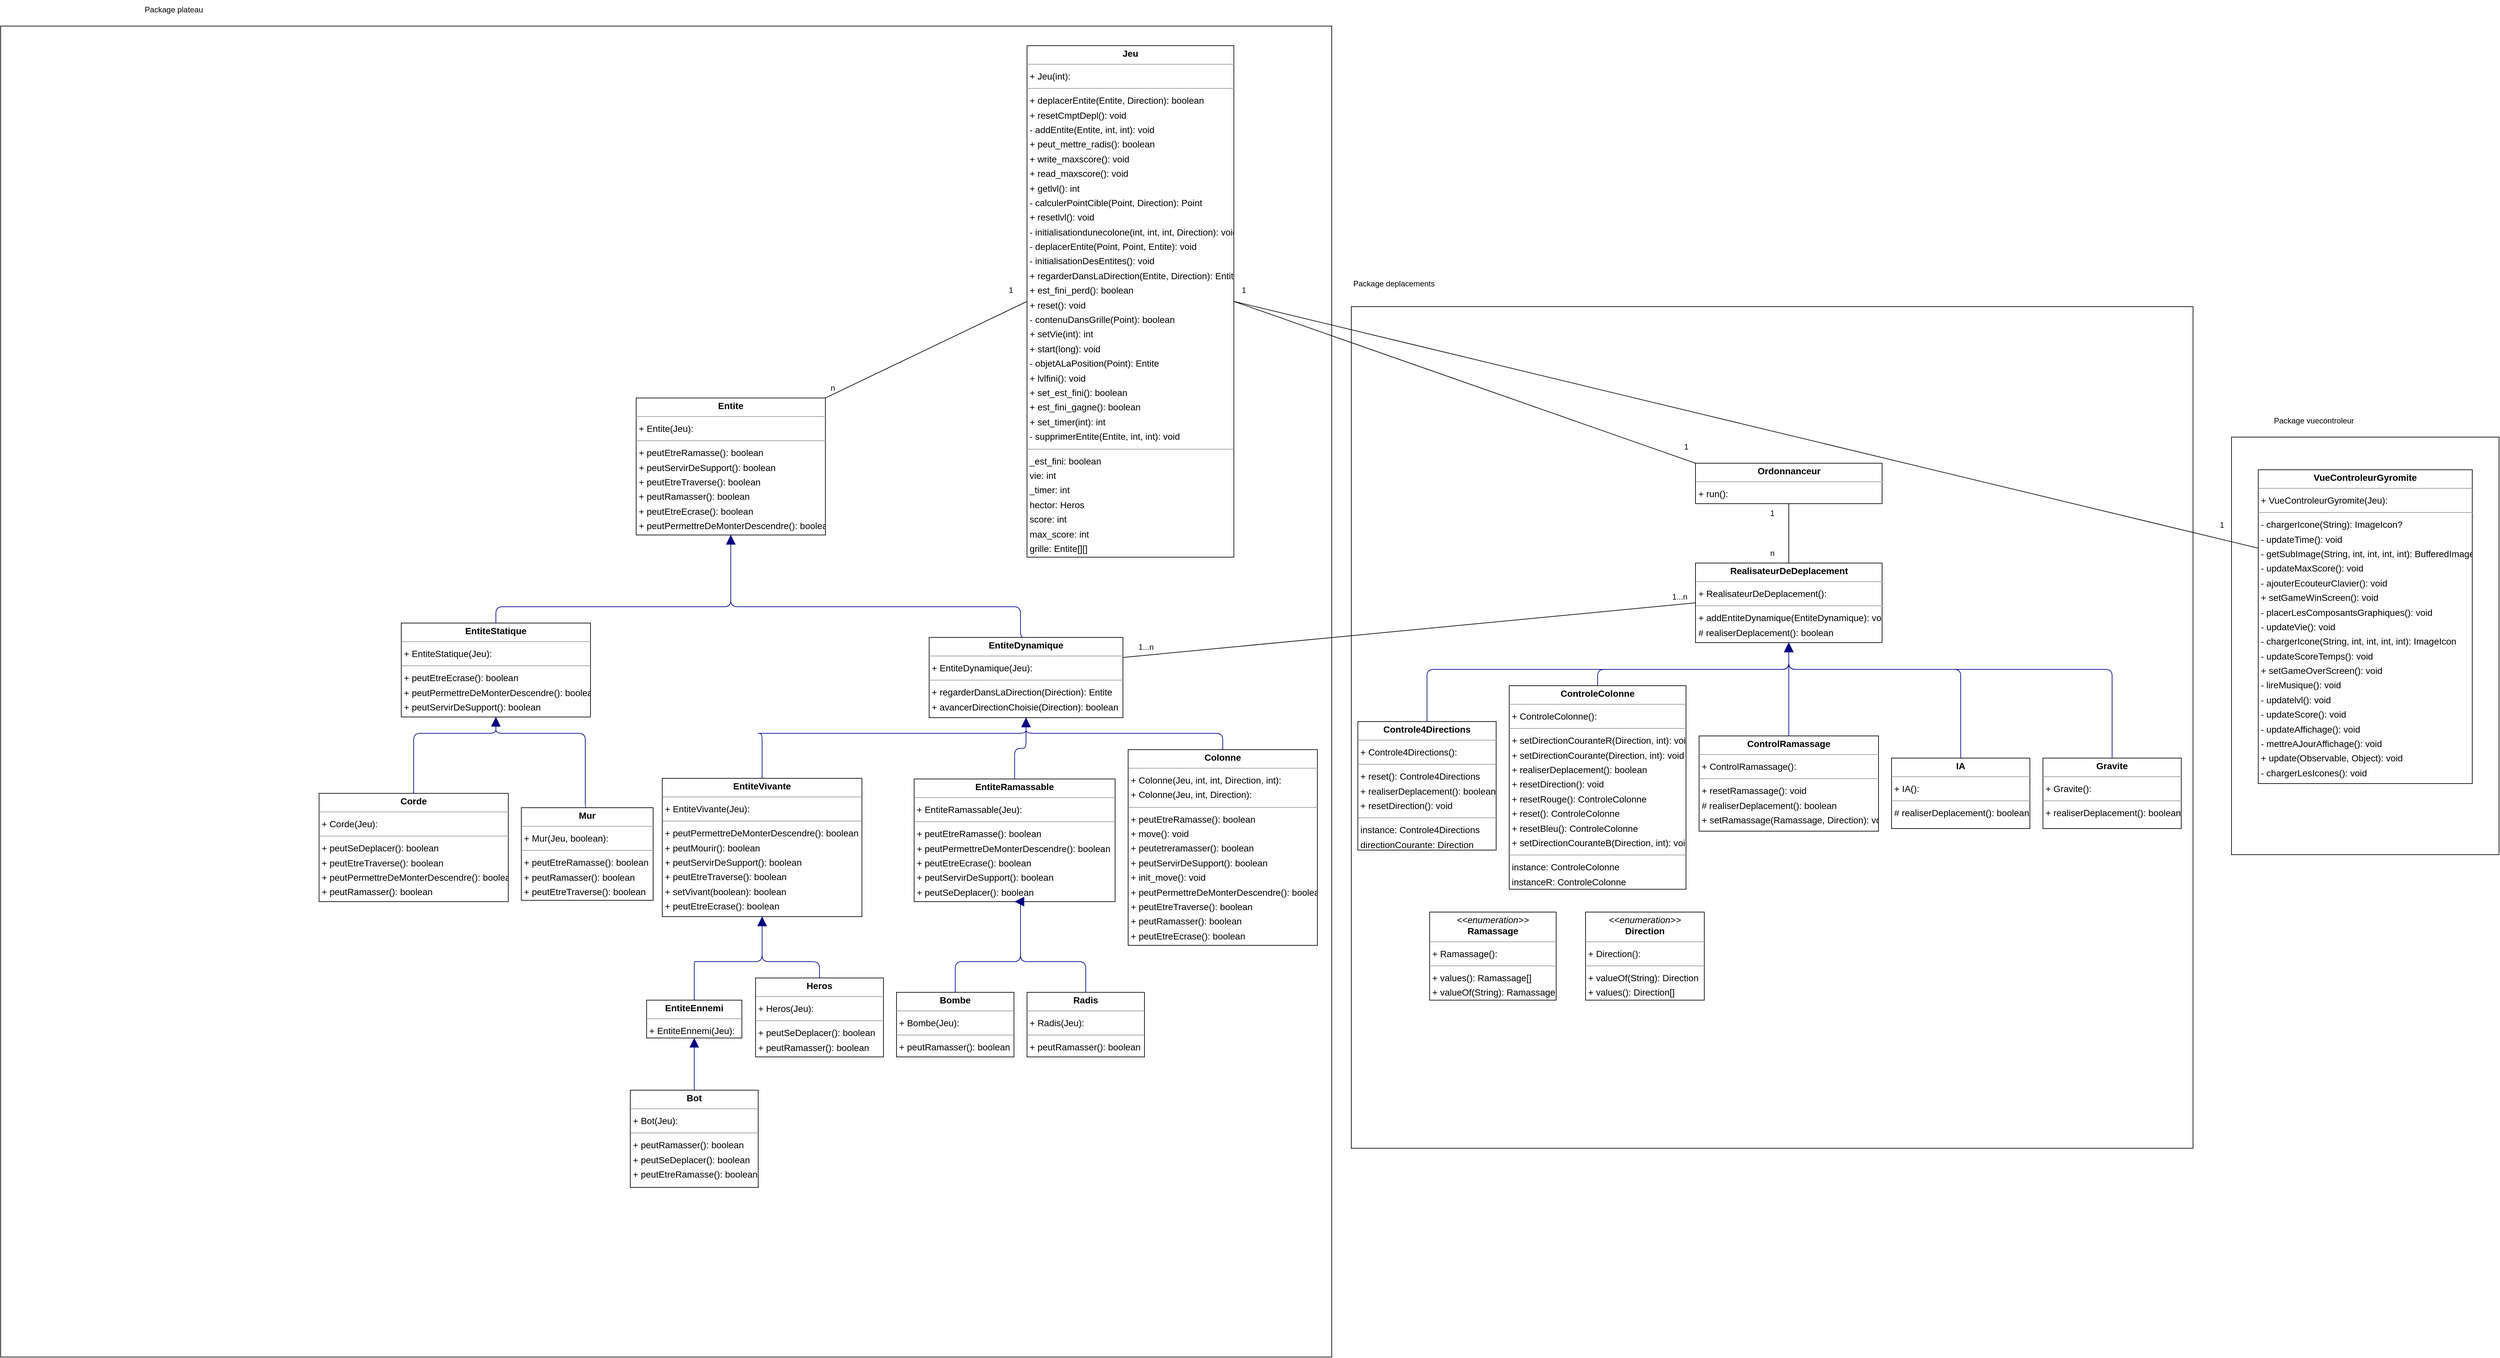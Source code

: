 <mxfile version="20.6.2" type="device"><diagram id="jgBOER7Ffo7hWW8VKsLn" name="Page-1"><mxGraphModel dx="2527" dy="1821" grid="1" gridSize="10" guides="1" tooltips="1" connect="1" arrows="1" fold="1" page="0" pageScale="1" pageWidth="827" pageHeight="1169" background="none" math="0" shadow="0"><root><mxCell id="0"/><mxCell id="1" parent="0"/><mxCell id="node5" value="&lt;p style=&quot;margin:0px;margin-top:4px;text-align:center;&quot;&gt;&lt;b&gt;Bombe&lt;/b&gt;&lt;/p&gt;&lt;hr size=&quot;1&quot;/&gt;&lt;p style=&quot;margin:0 0 0 4px;line-height:1.6;&quot;&gt;+ Bombe(Jeu): &lt;/p&gt;&lt;hr size=&quot;1&quot;/&gt;&lt;p style=&quot;margin:0 0 0 4px;line-height:1.6;&quot;&gt;+ peutRamasser(): boolean&lt;/p&gt;" style="verticalAlign=top;align=left;overflow=fill;fontSize=14;fontFamily=Helvetica;html=1;rounded=0;shadow=0;comic=0;labelBackgroundColor=none;strokeWidth=1;" parent="1" vertex="1"><mxGeometry x="773" y="811" width="180" height="99" as="geometry"/></mxCell><mxCell id="node21" value="&lt;p style=&quot;margin:0px;margin-top:4px;text-align:center;&quot;&gt;&lt;b&gt;Bot&lt;/b&gt;&lt;/p&gt;&lt;hr size=&quot;1&quot;/&gt;&lt;p style=&quot;margin:0 0 0 4px;line-height:1.6;&quot;&gt;+ Bot(Jeu): &lt;/p&gt;&lt;hr size=&quot;1&quot;/&gt;&lt;p style=&quot;margin:0 0 0 4px;line-height:1.6;&quot;&gt;+ peutRamasser(): boolean&lt;br/&gt;+ peutSeDeplacer(): boolean&lt;br/&gt;+ peutEtreRamasse(): boolean&lt;/p&gt;" style="verticalAlign=top;align=left;overflow=fill;fontSize=14;fontFamily=Helvetica;html=1;rounded=0;shadow=0;comic=0;labelBackgroundColor=none;strokeWidth=1;" parent="1" vertex="1"><mxGeometry x="365" y="961" width="196" height="149" as="geometry"/></mxCell><mxCell id="node8" value="&lt;p style=&quot;margin:0px;margin-top:4px;text-align:center;&quot;&gt;&lt;b&gt;Colonne&lt;/b&gt;&lt;/p&gt;&lt;hr size=&quot;1&quot;/&gt;&lt;p style=&quot;margin:0 0 0 4px;line-height:1.6;&quot;&gt;+ Colonne(Jeu, int, int, Direction, int): &lt;br/&gt;+ Colonne(Jeu, int, Direction): &lt;/p&gt;&lt;hr size=&quot;1&quot;/&gt;&lt;p style=&quot;margin:0 0 0 4px;line-height:1.6;&quot;&gt;+ peutEtreRamasse(): boolean&lt;br/&gt;+ move(): void&lt;br/&gt;+ peutetreramasser(): boolean&lt;br/&gt;+ peutServirDeSupport(): boolean&lt;br/&gt;+ init_move(): void&lt;br/&gt;+ peutPermettreDeMonterDescendre(): boolean&lt;br/&gt;+ peutEtreTraverse(): boolean&lt;br/&gt;+ peutRamasser(): boolean&lt;br/&gt;+ peutEtreEcrase(): boolean&lt;/p&gt;&lt;hr size=&quot;1&quot;/&gt;&lt;p style=&quot;margin:0 0 0 4px;line-height:1.6;&quot;&gt; _move: int&lt;/p&gt;" style="verticalAlign=top;align=left;overflow=fill;fontSize=14;fontFamily=Helvetica;html=1;rounded=0;shadow=0;comic=0;labelBackgroundColor=none;strokeWidth=1;" parent="1" vertex="1"><mxGeometry x="1128" y="439" width="290" height="300" as="geometry"/></mxCell><mxCell id="node10" value="&lt;p style=&quot;margin:0px;margin-top:4px;text-align:center;&quot;&gt;&lt;b&gt;ControlRamassage&lt;/b&gt;&lt;/p&gt;&lt;hr size=&quot;1&quot;/&gt;&lt;p style=&quot;margin:0 0 0 4px;line-height:1.6;&quot;&gt;+ ControlRamassage(): &lt;/p&gt;&lt;hr size=&quot;1&quot;/&gt;&lt;p style=&quot;margin:0 0 0 4px;line-height:1.6;&quot;&gt;+ resetRamassage(): void&lt;br/&gt;# realiserDeplacement(): boolean&lt;br/&gt;+ setRamassage(Ramassage, Direction): void&lt;/p&gt;&lt;hr size=&quot;1&quot;/&gt;&lt;p style=&quot;margin:0 0 0 4px;line-height:1.6;&quot;&gt; instance: ControlRamassage&lt;/p&gt;" style="verticalAlign=top;align=left;overflow=fill;fontSize=14;fontFamily=Helvetica;html=1;rounded=0;shadow=0;comic=0;labelBackgroundColor=none;strokeWidth=1;" parent="1" vertex="1"><mxGeometry x="2003" y="418" width="275" height="146" as="geometry"/></mxCell><mxCell id="node0" value="&lt;p style=&quot;margin:0px;margin-top:4px;text-align:center;&quot;&gt;&lt;b&gt;Controle4Directions&lt;/b&gt;&lt;/p&gt;&lt;hr size=&quot;1&quot;/&gt;&lt;p style=&quot;margin:0 0 0 4px;line-height:1.6;&quot;&gt;+ Controle4Directions(): &lt;/p&gt;&lt;hr size=&quot;1&quot;/&gt;&lt;p style=&quot;margin:0 0 0 4px;line-height:1.6;&quot;&gt;+ reset(): Controle4Directions&lt;br/&gt;+ realiserDeplacement(): boolean&lt;br/&gt;+ resetDirection(): void&lt;/p&gt;&lt;hr size=&quot;1&quot;/&gt;&lt;p style=&quot;margin:0 0 0 4px;line-height:1.6;&quot;&gt; instance: Controle4Directions&lt;br/&gt; directionCourante: Direction&lt;br/&gt; direction: Direction&lt;/p&gt;" style="verticalAlign=top;align=left;overflow=fill;fontSize=14;fontFamily=Helvetica;html=1;rounded=0;shadow=0;comic=0;labelBackgroundColor=none;strokeWidth=1;" parent="1" vertex="1"><mxGeometry x="1480" y="396" width="212" height="197" as="geometry"/></mxCell><mxCell id="node2" value="&lt;p style=&quot;margin:0px;margin-top:4px;text-align:center;&quot;&gt;&lt;b&gt;ControleColonne&lt;/b&gt;&lt;/p&gt;&lt;hr size=&quot;1&quot;/&gt;&lt;p style=&quot;margin:0 0 0 4px;line-height:1.6;&quot;&gt;+ ControleColonne(): &lt;/p&gt;&lt;hr size=&quot;1&quot;/&gt;&lt;p style=&quot;margin:0 0 0 4px;line-height:1.6;&quot;&gt;+ setDirectionCouranteR(Direction, int): void&lt;br/&gt;+ setDirectionCourante(Direction, int): void&lt;br/&gt;+ realiserDeplacement(): boolean&lt;br/&gt;+ resetDirection(): void&lt;br/&gt;+ resetRouge(): ControleColonne&lt;br/&gt;+ reset(): ControleColonne&lt;br/&gt;+ resetBleu(): ControleColonne&lt;br/&gt;+ setDirectionCouranteB(Direction, int): void&lt;/p&gt;&lt;hr size=&quot;1&quot;/&gt;&lt;p style=&quot;margin:0 0 0 4px;line-height:1.6;&quot;&gt; instance: ControleColonne&lt;br/&gt; instanceR: ControleColonne&lt;br/&gt; instanceB: ControleColonne&lt;/p&gt;" style="verticalAlign=top;align=left;overflow=fill;fontSize=14;fontFamily=Helvetica;html=1;rounded=0;shadow=0;comic=0;labelBackgroundColor=none;strokeWidth=1;" parent="1" vertex="1"><mxGeometry x="1712" y="341" width="271" height="312" as="geometry"/></mxCell><mxCell id="node4" value="&lt;p style=&quot;margin:0px;margin-top:4px;text-align:center;&quot;&gt;&lt;b&gt;Corde&lt;/b&gt;&lt;/p&gt;&lt;hr size=&quot;1&quot;/&gt;&lt;p style=&quot;margin:0 0 0 4px;line-height:1.6;&quot;&gt;+ Corde(Jeu): &lt;/p&gt;&lt;hr size=&quot;1&quot;/&gt;&lt;p style=&quot;margin:0 0 0 4px;line-height:1.6;&quot;&gt;+ peutSeDeplacer(): boolean&lt;br/&gt;+ peutEtreTraverse(): boolean&lt;br/&gt;+ peutPermettreDeMonterDescendre(): boolean&lt;br/&gt;+ peutRamasser(): boolean&lt;br/&gt;+ peutEtreRamasse(): boolean&lt;/p&gt;" style="verticalAlign=top;align=left;overflow=fill;fontSize=14;fontFamily=Helvetica;html=1;rounded=0;shadow=0;comic=0;labelBackgroundColor=none;strokeWidth=1;" parent="1" vertex="1"><mxGeometry x="-112" y="506" width="290" height="166" as="geometry"/></mxCell><mxCell id="node3" value="&lt;p style=&quot;margin:0px;margin-top:4px;text-align:center;&quot;&gt;&lt;i&gt;&amp;lt;&amp;lt;enumeration&amp;gt;&amp;gt;&lt;/i&gt;&lt;br/&gt;&lt;b&gt;Direction&lt;/b&gt;&lt;/p&gt;&lt;hr size=&quot;1&quot;/&gt;&lt;p style=&quot;margin:0 0 0 4px;line-height:1.6;&quot;&gt;+ Direction(): &lt;/p&gt;&lt;hr size=&quot;1&quot;/&gt;&lt;p style=&quot;margin:0 0 0 4px;line-height:1.6;&quot;&gt;+ valueOf(String): Direction&lt;br/&gt;+ values(): Direction[]&lt;/p&gt;" style="verticalAlign=top;align=left;overflow=fill;fontSize=14;fontFamily=Helvetica;html=1;rounded=0;shadow=0;comic=0;labelBackgroundColor=none;strokeWidth=1;" parent="1" vertex="1"><mxGeometry x="1829" y="688" width="182" height="135" as="geometry"/></mxCell><mxCell id="node16" value="&lt;p style=&quot;margin:0px;margin-top:4px;text-align:center;&quot;&gt;&lt;b&gt;Entite&lt;/b&gt;&lt;/p&gt;&lt;hr size=&quot;1&quot;/&gt;&lt;p style=&quot;margin:0 0 0 4px;line-height:1.6;&quot;&gt;+ Entite(Jeu): &lt;/p&gt;&lt;hr size=&quot;1&quot;/&gt;&lt;p style=&quot;margin:0 0 0 4px;line-height:1.6;&quot;&gt;+ peutEtreRamasse(): boolean&lt;br/&gt;+ peutServirDeSupport(): boolean&lt;br/&gt;+ peutEtreTraverse(): boolean&lt;br/&gt;+ peutRamasser(): boolean&lt;br/&gt;+ peutEtreEcrase(): boolean&lt;br/&gt;+ peutPermettreDeMonterDescendre(): boolean&lt;br/&gt;+ peutMourir(): boolean&lt;/p&gt;" style="verticalAlign=top;align=left;overflow=fill;fontSize=14;fontFamily=Helvetica;html=1;rounded=0;shadow=0;comic=0;labelBackgroundColor=none;strokeWidth=1;" parent="1" vertex="1"><mxGeometry x="374" y="-100" width="290" height="210" as="geometry"/></mxCell><mxCell id="node1" value="&lt;p style=&quot;margin:0px;margin-top:4px;text-align:center;&quot;&gt;&lt;b&gt;EntiteDynamique&lt;/b&gt;&lt;/p&gt;&lt;hr size=&quot;1&quot;/&gt;&lt;p style=&quot;margin:0 0 0 4px;line-height:1.6;&quot;&gt;+ EntiteDynamique(Jeu): &lt;/p&gt;&lt;hr size=&quot;1&quot;/&gt;&lt;p style=&quot;margin:0 0 0 4px;line-height:1.6;&quot;&gt;+ regarderDansLaDirection(Direction): Entite&lt;br/&gt;+ avancerDirectionChoisie(Direction): boolean&lt;/p&gt;" style="verticalAlign=top;align=left;overflow=fill;fontSize=14;fontFamily=Helvetica;html=1;rounded=0;shadow=0;comic=0;labelBackgroundColor=none;strokeWidth=1;" parent="1" vertex="1"><mxGeometry x="823" y="267" width="297" height="123" as="geometry"/></mxCell><mxCell id="node22" value="&lt;p style=&quot;margin:0px;margin-top:4px;text-align:center;&quot;&gt;&lt;b&gt;EntiteEnnemi&lt;/b&gt;&lt;/p&gt;&lt;hr size=&quot;1&quot;/&gt;&lt;p style=&quot;margin:0 0 0 4px;line-height:1.6;&quot;&gt;+ EntiteEnnemi(Jeu): &lt;/p&gt;" style="verticalAlign=top;align=left;overflow=fill;fontSize=14;fontFamily=Helvetica;html=1;rounded=0;shadow=0;comic=0;labelBackgroundColor=none;strokeWidth=1;" parent="1" vertex="1"><mxGeometry x="390" y="823" width="146" height="58" as="geometry"/></mxCell><mxCell id="node17" value="&lt;p style=&quot;margin:0px;margin-top:4px;text-align:center;&quot;&gt;&lt;b&gt;EntiteRamassable&lt;/b&gt;&lt;/p&gt;&lt;hr size=&quot;1&quot;/&gt;&lt;p style=&quot;margin:0 0 0 4px;line-height:1.6;&quot;&gt;+ EntiteRamassable(Jeu): &lt;/p&gt;&lt;hr size=&quot;1&quot;/&gt;&lt;p style=&quot;margin:0 0 0 4px;line-height:1.6;&quot;&gt;+ peutEtreRamasse(): boolean&lt;br/&gt;+ peutPermettreDeMonterDescendre(): boolean&lt;br/&gt;+ peutEtreEcrase(): boolean&lt;br/&gt;+ peutServirDeSupport(): boolean&lt;br/&gt;+ peutSeDeplacer(): boolean&lt;br/&gt;+ peutEtreTraverse(): boolean&lt;/p&gt;" style="verticalAlign=top;align=left;overflow=fill;fontSize=14;fontFamily=Helvetica;html=1;rounded=0;shadow=0;comic=0;labelBackgroundColor=none;strokeWidth=1;" parent="1" vertex="1"><mxGeometry x="800" y="484" width="308" height="188" as="geometry"/></mxCell><mxCell id="node20" value="&lt;p style=&quot;margin:0px;margin-top:4px;text-align:center;&quot;&gt;&lt;b&gt;EntiteStatique&lt;/b&gt;&lt;/p&gt;&lt;hr size=&quot;1&quot;/&gt;&lt;p style=&quot;margin:0 0 0 4px;line-height:1.6;&quot;&gt;+ EntiteStatique(Jeu): &lt;/p&gt;&lt;hr size=&quot;1&quot;/&gt;&lt;p style=&quot;margin:0 0 0 4px;line-height:1.6;&quot;&gt;+ peutEtreEcrase(): boolean&lt;br/&gt;+ peutPermettreDeMonterDescendre(): boolean&lt;br/&gt;+ peutServirDeSupport(): boolean&lt;br/&gt;+ peutSeDeplacer(): boolean&lt;/p&gt;" style="verticalAlign=top;align=left;overflow=fill;fontSize=14;fontFamily=Helvetica;html=1;rounded=0;shadow=0;comic=0;labelBackgroundColor=none;strokeWidth=1;" parent="1" vertex="1"><mxGeometry x="14" y="245" width="290" height="144" as="geometry"/></mxCell><mxCell id="node12" value="&lt;p style=&quot;margin:0px;margin-top:4px;text-align:center;&quot;&gt;&lt;b&gt;EntiteVivante&lt;/b&gt;&lt;/p&gt;&lt;hr size=&quot;1&quot;/&gt;&lt;p style=&quot;margin:0 0 0 4px;line-height:1.6;&quot;&gt;+ EntiteVivante(Jeu): &lt;/p&gt;&lt;hr size=&quot;1&quot;/&gt;&lt;p style=&quot;margin:0 0 0 4px;line-height:1.6;&quot;&gt;+ peutPermettreDeMonterDescendre(): boolean&lt;br/&gt;+ peutMourir(): boolean&lt;br/&gt;+ peutServirDeSupport(): boolean&lt;br/&gt;+ peutEtreTraverse(): boolean&lt;br/&gt;+ setVivant(boolean): boolean&lt;br/&gt;+ peutEtreEcrase(): boolean&lt;/p&gt;&lt;hr size=&quot;1&quot;/&gt;&lt;p style=&quot;margin:0 0 0 4px;line-height:1.6;&quot;&gt; vivant: boolean&lt;/p&gt;" style="verticalAlign=top;align=left;overflow=fill;fontSize=14;fontFamily=Helvetica;html=1;rounded=0;shadow=0;comic=0;labelBackgroundColor=none;strokeWidth=1;" parent="1" vertex="1"><mxGeometry x="414" y="483" width="306" height="212" as="geometry"/></mxCell><mxCell id="node15" value="&lt;p style=&quot;margin:0px;margin-top:4px;text-align:center;&quot;&gt;&lt;b&gt;Gravite&lt;/b&gt;&lt;/p&gt;&lt;hr size=&quot;1&quot;/&gt;&lt;p style=&quot;margin:0 0 0 4px;line-height:1.6;&quot;&gt;+ Gravite(): &lt;/p&gt;&lt;hr size=&quot;1&quot;/&gt;&lt;p style=&quot;margin:0 0 0 4px;line-height:1.6;&quot;&gt;+ realiserDeplacement(): boolean&lt;/p&gt;" style="verticalAlign=top;align=left;overflow=fill;fontSize=14;fontFamily=Helvetica;html=1;rounded=0;shadow=0;comic=0;labelBackgroundColor=none;strokeWidth=1;" parent="1" vertex="1"><mxGeometry x="2530" y="452" width="212" height="108" as="geometry"/></mxCell><mxCell id="node19" value="&lt;p style=&quot;margin:0px;margin-top:4px;text-align:center;&quot;&gt;&lt;b&gt;Heros&lt;/b&gt;&lt;/p&gt;&lt;hr size=&quot;1&quot;&gt;&lt;p style=&quot;margin:0 0 0 4px;line-height:1.6;&quot;&gt;+ Heros(Jeu): &lt;/p&gt;&lt;hr size=&quot;1&quot;&gt;&lt;p style=&quot;margin:0 0 0 4px;line-height:1.6;&quot;&gt;+ peutSeDeplacer(): boolean&lt;br&gt;+ peutRamasser(): boolean&lt;/p&gt;" style="verticalAlign=top;align=left;overflow=fill;fontSize=14;fontFamily=Helvetica;html=1;rounded=0;shadow=0;comic=0;labelBackgroundColor=none;strokeWidth=1;" parent="1" vertex="1"><mxGeometry x="557" y="789" width="196" height="121" as="geometry"/></mxCell><mxCell id="node18" value="&lt;p style=&quot;margin:0px;margin-top:4px;text-align:center;&quot;&gt;&lt;b&gt;IA&lt;/b&gt;&lt;/p&gt;&lt;hr size=&quot;1&quot;/&gt;&lt;p style=&quot;margin:0 0 0 4px;line-height:1.6;&quot;&gt;+ IA(): &lt;/p&gt;&lt;hr size=&quot;1&quot;/&gt;&lt;p style=&quot;margin:0 0 0 4px;line-height:1.6;&quot;&gt;# realiserDeplacement(): boolean&lt;/p&gt;" style="verticalAlign=top;align=left;overflow=fill;fontSize=14;fontFamily=Helvetica;html=1;rounded=0;shadow=0;comic=0;labelBackgroundColor=none;strokeWidth=1;" parent="1" vertex="1"><mxGeometry x="2298" y="452" width="212" height="108" as="geometry"/></mxCell><mxCell id="node7" value="&lt;p style=&quot;margin:0px;margin-top:4px;text-align:center;&quot;&gt;&lt;b&gt;Jeu&lt;/b&gt;&lt;/p&gt;&lt;hr size=&quot;1&quot;/&gt;&lt;p style=&quot;margin:0 0 0 4px;line-height:1.6;&quot;&gt;+ Jeu(int): &lt;/p&gt;&lt;hr size=&quot;1&quot;/&gt;&lt;p style=&quot;margin:0 0 0 4px;line-height:1.6;&quot;&gt;+ deplacerEntite(Entite, Direction): boolean&lt;br/&gt;+ resetCmptDepl(): void&lt;br/&gt;- addEntite(Entite, int, int): void&lt;br/&gt;+ peut_mettre_radis(): boolean&lt;br/&gt;+ write_maxscore(): void&lt;br/&gt;+ read_maxscore(): void&lt;br/&gt;+ getlvl(): int&lt;br/&gt;- calculerPointCible(Point, Direction): Point&lt;br/&gt;+ resetlvl(): void&lt;br/&gt;- initialisationdunecolone(int, int, int, Direction): void&lt;br/&gt;- deplacerEntite(Point, Point, Entite): void&lt;br/&gt;- initialisationDesEntites(): void&lt;br/&gt;+ regarderDansLaDirection(Entite, Direction): Entite&lt;br/&gt;+ est_fini_perd(): boolean&lt;br/&gt;+ reset(): void&lt;br/&gt;- contenuDansGrille(Point): boolean&lt;br/&gt;+ setVie(int): int&lt;br/&gt;+ start(long): void&lt;br/&gt;- objetALaPosition(Point): Entite&lt;br/&gt;+ lvlfini(): void&lt;br/&gt;+ set_est_fini(): boolean&lt;br/&gt;+ est_fini_gagne(): boolean&lt;br/&gt;+ set_timer(int): int&lt;br/&gt;- supprimerEntite(Entite, int, int): void&lt;/p&gt;&lt;hr size=&quot;1&quot;/&gt;&lt;p style=&quot;margin:0 0 0 4px;line-height:1.6;&quot;&gt; _est_fini: boolean&lt;br/&gt; vie: int&lt;br/&gt; _timer: int&lt;br/&gt; hector: Heros&lt;br/&gt; score: int&lt;br/&gt; max_score: int&lt;br/&gt; grille: Entite[][]&lt;br/&gt; ordonnanceur: Ordonnanceur&lt;br/&gt; smick: Bot&lt;/p&gt;" style="verticalAlign=top;align=left;overflow=fill;fontSize=14;fontFamily=Helvetica;html=1;rounded=0;shadow=0;comic=0;labelBackgroundColor=none;strokeWidth=1;" parent="1" vertex="1"><mxGeometry x="973" y="-640" width="317" height="784" as="geometry"/></mxCell><mxCell id="node9" value="&lt;p style=&quot;margin:0px;margin-top:4px;text-align:center;&quot;&gt;&lt;b&gt;Mur&lt;/b&gt;&lt;/p&gt;&lt;hr size=&quot;1&quot;/&gt;&lt;p style=&quot;margin:0 0 0 4px;line-height:1.6;&quot;&gt;+ Mur(Jeu, boolean): &lt;/p&gt;&lt;hr size=&quot;1&quot;/&gt;&lt;p style=&quot;margin:0 0 0 4px;line-height:1.6;&quot;&gt;+ peutEtreRamasse(): boolean&lt;br/&gt;+ peutRamasser(): boolean&lt;br/&gt;+ peutEtreTraverse(): boolean&lt;/p&gt;" style="verticalAlign=top;align=left;overflow=fill;fontSize=14;fontFamily=Helvetica;html=1;rounded=0;shadow=0;comic=0;labelBackgroundColor=none;strokeWidth=1;" parent="1" vertex="1"><mxGeometry x="198" y="528" width="202" height="142" as="geometry"/></mxCell><mxCell id="node6" value="&lt;p style=&quot;margin:0px;margin-top:4px;text-align:center;&quot;&gt;&lt;b&gt;Radis&lt;/b&gt;&lt;/p&gt;&lt;hr size=&quot;1&quot;/&gt;&lt;p style=&quot;margin:0 0 0 4px;line-height:1.6;&quot;&gt;+ Radis(Jeu): &lt;/p&gt;&lt;hr size=&quot;1&quot;/&gt;&lt;p style=&quot;margin:0 0 0 4px;line-height:1.6;&quot;&gt;+ peutRamasser(): boolean&lt;/p&gt;" style="verticalAlign=top;align=left;overflow=fill;fontSize=14;fontFamily=Helvetica;html=1;rounded=0;shadow=0;comic=0;labelBackgroundColor=none;strokeWidth=1;" parent="1" vertex="1"><mxGeometry x="973" y="811" width="180" height="99" as="geometry"/></mxCell><mxCell id="node14" value="&lt;p style=&quot;margin:0px;margin-top:4px;text-align:center;&quot;&gt;&lt;i&gt;&amp;lt;&amp;lt;enumeration&amp;gt;&amp;gt;&lt;/i&gt;&lt;br/&gt;&lt;b&gt;Ramassage&lt;/b&gt;&lt;/p&gt;&lt;hr size=&quot;1&quot;/&gt;&lt;p style=&quot;margin:0 0 0 4px;line-height:1.6;&quot;&gt;+ Ramassage(): &lt;/p&gt;&lt;hr size=&quot;1&quot;/&gt;&lt;p style=&quot;margin:0 0 0 4px;line-height:1.6;&quot;&gt;+ values(): Ramassage[]&lt;br/&gt;+ valueOf(String): Ramassage&lt;/p&gt;" style="verticalAlign=top;align=left;overflow=fill;fontSize=14;fontFamily=Helvetica;html=1;rounded=0;shadow=0;comic=0;labelBackgroundColor=none;strokeWidth=1;" parent="1" vertex="1"><mxGeometry x="1590" y="688" width="194" height="135" as="geometry"/></mxCell><mxCell id="node23" value="&lt;p style=&quot;margin:0px;margin-top:4px;text-align:center;&quot;&gt;&lt;b&gt;RealisateurDeDeplacement&lt;/b&gt;&lt;/p&gt;&lt;hr size=&quot;1&quot;/&gt;&lt;p style=&quot;margin:0 0 0 4px;line-height:1.6;&quot;&gt;+ RealisateurDeDeplacement(): &lt;/p&gt;&lt;hr size=&quot;1&quot;/&gt;&lt;p style=&quot;margin:0 0 0 4px;line-height:1.6;&quot;&gt;+ addEntiteDynamique(EntiteDynamique): void&lt;br/&gt;# realiserDeplacement(): boolean&lt;/p&gt;" style="verticalAlign=top;align=left;overflow=fill;fontSize=14;fontFamily=Helvetica;html=1;rounded=0;shadow=0;comic=0;labelBackgroundColor=none;strokeWidth=1;" parent="1" vertex="1"><mxGeometry x="1997.5" y="153" width="286" height="122" as="geometry"/></mxCell><mxCell id="node13" value="&lt;p style=&quot;margin:0px;margin-top:4px;text-align:center;&quot;&gt;&lt;b&gt;VueControleurGyromite&lt;/b&gt;&lt;/p&gt;&lt;hr size=&quot;1&quot;/&gt;&lt;p style=&quot;margin:0 0 0 4px;line-height:1.6;&quot;&gt;+ VueControleurGyromite(Jeu): &lt;/p&gt;&lt;hr size=&quot;1&quot;/&gt;&lt;p style=&quot;margin:0 0 0 4px;line-height:1.6;&quot;&gt;- chargerIcone(String): ImageIcon?&lt;br/&gt;- updateTime(): void&lt;br/&gt;- getSubImage(String, int, int, int, int): BufferedImage?&lt;br/&gt;- updateMaxScore(): void&lt;br/&gt;- ajouterEcouteurClavier(): void&lt;br/&gt;+ setGameWinScreen(): void&lt;br/&gt;- placerLesComposantsGraphiques(): void&lt;br/&gt;- updateVie(): void&lt;br/&gt;- chargerIcone(String, int, int, int, int): ImageIcon&lt;br/&gt;- updateScoreTemps(): void&lt;br/&gt;+ setGameOverScreen(): void&lt;br/&gt;- lireMusique(): void&lt;br/&gt;- updatelvl(): void&lt;br/&gt;- updateScore(): void&lt;br/&gt;- updateAffichage(): void&lt;br/&gt;- mettreAJourAffichage(): void&lt;br/&gt;+ update(Observable, Object): void&lt;br/&gt;- chargerLesIcones(): void&lt;/p&gt;" style="verticalAlign=top;align=left;overflow=fill;fontSize=14;fontFamily=Helvetica;html=1;rounded=0;shadow=0;comic=0;labelBackgroundColor=none;strokeWidth=1;" parent="1" vertex="1"><mxGeometry x="2860" y="10" width="328" height="481" as="geometry"/></mxCell><mxCell id="edge0" value="" style="html=1;rounded=1;edgeStyle=orthogonalEdgeStyle;dashed=0;startArrow=none;endArrow=block;endSize=12;strokeColor=#000082;exitX=0.500;exitY=0.001;exitDx=0;exitDy=0;entryX=0.500;entryY=1.000;entryDx=0;entryDy=0;" parent="1" source="node5" target="node17" edge="1"><mxGeometry width="50" height="50" relative="1" as="geometry"><Array as="points"><mxPoint x="863" y="764"/><mxPoint x="963" y="764"/></Array></mxGeometry></mxCell><mxCell id="edge7" value="" style="html=1;rounded=1;edgeStyle=orthogonalEdgeStyle;dashed=0;startArrow=none;endArrow=block;endSize=12;strokeColor=#000082;exitX=0.500;exitY=0.000;exitDx=0;exitDy=0;entryX=0.500;entryY=1.001;entryDx=0;entryDy=0;" parent="1" source="node21" target="node22" edge="1"><mxGeometry width="50" height="50" relative="1" as="geometry"><Array as="points"/></mxGeometry></mxCell><mxCell id="edge15" value="" style="html=1;rounded=1;edgeStyle=orthogonalEdgeStyle;dashed=0;startArrow=none;endArrow=block;endSize=12;strokeColor=#000082;exitX=0.500;exitY=0.000;exitDx=0;exitDy=0;entryX=0.500;entryY=1.000;entryDx=0;entryDy=0;" parent="1" source="node8" target="node1" edge="1"><mxGeometry width="50" height="50" relative="1" as="geometry"><Array as="points"><mxPoint x="1273" y="414"/><mxPoint x="972" y="414"/></Array></mxGeometry></mxCell><mxCell id="edge8" value="" style="html=1;rounded=1;edgeStyle=orthogonalEdgeStyle;dashed=0;startArrow=none;endArrow=block;endSize=12;strokeColor=#000082;exitX=0.500;exitY=0.000;exitDx=0;exitDy=0;entryX=0.500;entryY=1.000;entryDx=0;entryDy=0;" parent="1" source="node10" target="node23" edge="1"><mxGeometry width="50" height="50" relative="1" as="geometry"><Array as="points"/></mxGeometry></mxCell><mxCell id="edge4" value="" style="html=1;rounded=1;edgeStyle=orthogonalEdgeStyle;dashed=0;startArrow=none;endArrow=block;endSize=12;strokeColor=#000082;exitX=0.500;exitY=0.000;exitDx=0;exitDy=0;entryX=0.500;entryY=1.000;entryDx=0;entryDy=0;" parent="1" source="node0" target="node23" edge="1"><mxGeometry width="50" height="50" relative="1" as="geometry"><Array as="points"><mxPoint x="1586" y="316"/><mxPoint x="2141" y="316"/></Array></mxGeometry></mxCell><mxCell id="edge1" value="" style="html=1;rounded=1;edgeStyle=orthogonalEdgeStyle;dashed=0;startArrow=none;endArrow=block;endSize=12;strokeColor=#000082;exitX=0.500;exitY=0.000;exitDx=0;exitDy=0;entryX=0.500;entryY=1.000;entryDx=0;entryDy=0;" parent="1" source="node2" target="node23" edge="1"><mxGeometry width="50" height="50" relative="1" as="geometry"><Array as="points"><mxPoint x="1848" y="316"/><mxPoint x="2141" y="316"/></Array></mxGeometry></mxCell><mxCell id="edge3" value="" style="html=1;rounded=1;edgeStyle=orthogonalEdgeStyle;dashed=0;startArrow=none;endArrow=block;endSize=12;strokeColor=#000082;exitX=0.500;exitY=0.000;exitDx=0;exitDy=0;entryX=0.500;entryY=1.000;entryDx=0;entryDy=0;" parent="1" source="node4" target="node20" edge="1"><mxGeometry width="50" height="50" relative="1" as="geometry"><Array as="points"><mxPoint x="33" y="414"/><mxPoint x="159" y="414"/></Array></mxGeometry></mxCell><mxCell id="edge5" value="" style="html=1;rounded=1;edgeStyle=orthogonalEdgeStyle;dashed=0;startArrow=none;endArrow=block;endSize=12;strokeColor=#000082;exitX=0.500;exitY=0.000;exitDx=0;exitDy=0;entryX=0.500;entryY=1.000;entryDx=0;entryDy=0;" parent="1" source="node1" target="node16" edge="1"><mxGeometry width="50" height="50" relative="1" as="geometry"><Array as="points"><mxPoint x="963" y="220"/><mxPoint x="519" y="220"/></Array></mxGeometry></mxCell><mxCell id="edge12" value="" style="html=1;rounded=1;edgeStyle=orthogonalEdgeStyle;dashed=0;startArrow=none;endArrow=block;endSize=12;strokeColor=#000082;exitX=0.500;exitY=0.001;exitDx=0;exitDy=0;entryX=0.500;entryY=1.000;entryDx=0;entryDy=0;" parent="1" source="node22" target="node12" edge="1"><mxGeometry width="50" height="50" relative="1" as="geometry"><Array as="points"><mxPoint x="464" y="764"/><mxPoint x="559" y="764"/></Array></mxGeometry></mxCell><mxCell id="edge2" value="" style="html=1;rounded=1;edgeStyle=orthogonalEdgeStyle;dashed=0;startArrow=none;endArrow=block;endSize=12;strokeColor=#000082;exitX=0.500;exitY=0.000;exitDx=0;exitDy=0;entryX=0.500;entryY=1.000;entryDx=0;entryDy=0;" parent="1" source="node17" target="node1" edge="1"><mxGeometry width="50" height="50" relative="1" as="geometry"><Array as="points"/></mxGeometry></mxCell><mxCell id="edge11" value="" style="html=1;rounded=1;edgeStyle=orthogonalEdgeStyle;dashed=0;startArrow=none;endArrow=block;endSize=12;strokeColor=#000082;exitX=0.500;exitY=0.000;exitDx=0;exitDy=0;entryX=0.500;entryY=1.000;entryDx=0;entryDy=0;" parent="1" source="node20" target="node16" edge="1"><mxGeometry width="50" height="50" relative="1" as="geometry"><Array as="points"><mxPoint x="159" y="220"/><mxPoint x="519" y="220"/></Array></mxGeometry></mxCell><mxCell id="edge13" value="" style="html=1;rounded=1;edgeStyle=orthogonalEdgeStyle;dashed=0;startArrow=none;endArrow=block;endSize=12;strokeColor=#000082;exitX=0.500;exitY=0.000;exitDx=0;exitDy=0;entryX=0.500;entryY=1.000;entryDx=0;entryDy=0;" parent="1" source="node12" target="node1" edge="1"><mxGeometry width="50" height="50" relative="1" as="geometry"><Array as="points"><mxPoint x="559" y="414"/><mxPoint x="963" y="414"/></Array></mxGeometry></mxCell><mxCell id="edge16" value="" style="html=1;rounded=1;edgeStyle=orthogonalEdgeStyle;dashed=0;startArrow=none;endArrow=block;endSize=12;strokeColor=#000082;exitX=0.500;exitY=0.000;exitDx=0;exitDy=0;entryX=0.500;entryY=1.000;entryDx=0;entryDy=0;" parent="1" source="node15" target="node23" edge="1"><mxGeometry width="50" height="50" relative="1" as="geometry"><Array as="points"><mxPoint x="2636" y="316"/><mxPoint x="2141" y="316"/></Array></mxGeometry></mxCell><mxCell id="edge9" value="" style="html=1;rounded=1;edgeStyle=orthogonalEdgeStyle;dashed=0;startArrow=none;endArrow=block;endSize=12;strokeColor=#000082;exitX=0.500;exitY=0.000;exitDx=0;exitDy=0;entryX=0.5;entryY=1;entryDx=0;entryDy=0;" parent="1" source="node19" target="node12" edge="1"><mxGeometry width="50" height="50" relative="1" as="geometry"><Array as="points"><mxPoint x="655" y="764"/><mxPoint x="567" y="764"/></Array><mxPoint x="559" y="720" as="targetPoint"/></mxGeometry></mxCell><mxCell id="edge14" value="" style="html=1;rounded=1;edgeStyle=orthogonalEdgeStyle;dashed=0;startArrow=none;endArrow=block;endSize=12;strokeColor=#000082;exitX=0.500;exitY=0.000;exitDx=0;exitDy=0;entryX=0.500;entryY=1.000;entryDx=0;entryDy=0;" parent="1" source="node18" target="node23" edge="1"><mxGeometry width="50" height="50" relative="1" as="geometry"><Array as="points"><mxPoint x="2404" y="316"/><mxPoint x="2141" y="316"/></Array></mxGeometry></mxCell><mxCell id="edge6" value="" style="html=1;rounded=1;edgeStyle=orthogonalEdgeStyle;dashed=0;startArrow=none;endArrow=block;endSize=12;strokeColor=#000082;exitX=0.500;exitY=0.000;exitDx=0;exitDy=0;entryX=0.500;entryY=1.000;entryDx=0;entryDy=0;" parent="1" source="node9" target="node20" edge="1"><mxGeometry width="50" height="50" relative="1" as="geometry"><Array as="points"><mxPoint x="296" y="414"/><mxPoint x="159" y="414"/></Array></mxGeometry></mxCell><mxCell id="edge10" value="" style="html=1;rounded=1;edgeStyle=orthogonalEdgeStyle;dashed=0;startArrow=none;endArrow=block;endSize=12;strokeColor=#000082;exitX=0.500;exitY=0.001;exitDx=0;exitDy=0;entryX=0.500;entryY=1.000;entryDx=0;entryDy=0;" parent="1" source="node6" target="node17" edge="1"><mxGeometry width="50" height="50" relative="1" as="geometry"><Array as="points"><mxPoint x="1063" y="764"/><mxPoint x="963" y="764"/></Array></mxGeometry></mxCell><mxCell id="csT4h0SELKN9A8Hr-CEE-5" value="Package plateau&lt;br&gt;" style="text;html=1;resizable=0;autosize=1;align=center;verticalAlign=middle;points=[];fillColor=none;strokeColor=none;rounded=0;" vertex="1" parent="1"><mxGeometry x="-390" y="-710" width="110" height="30" as="geometry"/></mxCell><mxCell id="csT4h0SELKN9A8Hr-CEE-8" value="" style="endArrow=none;html=1;rounded=0;entryX=0;entryY=0.5;entryDx=0;entryDy=0;exitX=1;exitY=0.25;exitDx=0;exitDy=0;" edge="1" parent="1" source="node1" target="node23"><mxGeometry width="50" height="50" relative="1" as="geometry"><mxPoint x="1190" y="350" as="sourcePoint"/><mxPoint x="1240" y="300" as="targetPoint"/></mxGeometry></mxCell><mxCell id="csT4h0SELKN9A8Hr-CEE-9" value="" style="endArrow=none;html=1;rounded=0;entryX=0;entryY=0.5;entryDx=0;entryDy=0;startArrow=none;exitX=1;exitY=0;exitDx=0;exitDy=0;" edge="1" parent="1" source="node16" target="node7"><mxGeometry width="50" height="50" relative="1" as="geometry"><mxPoint x="365.0" y="-176.25" as="sourcePoint"/><mxPoint x="1242.5" y="-260.0" as="targetPoint"/></mxGeometry></mxCell><mxCell id="csT4h0SELKN9A8Hr-CEE-23" value="1...n&lt;br&gt;" style="text;html=1;resizable=0;autosize=1;align=center;verticalAlign=middle;points=[];fillColor=none;strokeColor=none;rounded=0;" vertex="1" parent="1"><mxGeometry x="1130" y="267" width="50" height="30" as="geometry"/></mxCell><mxCell id="csT4h0SELKN9A8Hr-CEE-25" value="1...n&lt;br&gt;" style="text;html=1;resizable=0;autosize=1;align=center;verticalAlign=middle;points=[];fillColor=none;strokeColor=none;rounded=0;" vertex="1" parent="1"><mxGeometry x="1947.5" y="190" width="50" height="30" as="geometry"/></mxCell><mxCell id="csT4h0SELKN9A8Hr-CEE-26" value="n" style="text;html=1;resizable=0;autosize=1;align=center;verticalAlign=middle;points=[];fillColor=none;strokeColor=none;rounded=0;" vertex="1" parent="1"><mxGeometry x="660" y="-130" width="30" height="30" as="geometry"/></mxCell><mxCell id="csT4h0SELKN9A8Hr-CEE-27" value="1" style="text;html=1;resizable=0;autosize=1;align=center;verticalAlign=middle;points=[];fillColor=none;strokeColor=none;rounded=0;" vertex="1" parent="1"><mxGeometry x="933" y="-280" width="30" height="30" as="geometry"/></mxCell><mxCell id="csT4h0SELKN9A8Hr-CEE-29" value="&lt;p style=&quot;margin:0px;margin-top:4px;text-align:center;&quot;&gt;&lt;b&gt;Ordonnanceur&lt;/b&gt;&lt;/p&gt;&lt;hr size=&quot;1&quot;&gt;&lt;p style=&quot;margin:0 0 0 4px;line-height:1.6;&quot;&gt;+ run(): &lt;/p&gt;&lt;hr size=&quot;1&quot;&gt;&lt;p style=&quot;margin:0 0 0 4px;line-height:1.6;&quot;&gt;&lt;br&gt;&lt;/p&gt;" style="verticalAlign=top;align=left;overflow=fill;fontSize=14;fontFamily=Helvetica;html=1;rounded=0;shadow=0;comic=0;labelBackgroundColor=none;strokeWidth=1;" vertex="1" parent="1"><mxGeometry x="1997.5" width="286" height="62" as="geometry"/></mxCell><mxCell id="csT4h0SELKN9A8Hr-CEE-30" value="" style="endArrow=none;html=1;rounded=0;entryX=0.5;entryY=1;entryDx=0;entryDy=0;exitX=0.5;exitY=0;exitDx=0;exitDy=0;" edge="1" parent="1" source="node23" target="csT4h0SELKN9A8Hr-CEE-29"><mxGeometry width="50" height="50" relative="1" as="geometry"><mxPoint x="2010" y="200" as="sourcePoint"/><mxPoint x="2060" y="150" as="targetPoint"/></mxGeometry></mxCell><mxCell id="csT4h0SELKN9A8Hr-CEE-31" value="n" style="text;html=1;resizable=0;autosize=1;align=center;verticalAlign=middle;points=[];fillColor=none;strokeColor=none;rounded=0;" vertex="1" parent="1"><mxGeometry x="2100" y="123" width="30" height="30" as="geometry"/></mxCell><mxCell id="csT4h0SELKN9A8Hr-CEE-32" value="1" style="text;html=1;resizable=0;autosize=1;align=center;verticalAlign=middle;points=[];fillColor=none;strokeColor=none;rounded=0;" vertex="1" parent="1"><mxGeometry x="2100" y="62" width="30" height="30" as="geometry"/></mxCell><mxCell id="csT4h0SELKN9A8Hr-CEE-33" value="" style="endArrow=none;html=1;rounded=0;entryX=1;entryY=0.5;entryDx=0;entryDy=0;exitX=0;exitY=0;exitDx=0;exitDy=0;" edge="1" parent="1" source="csT4h0SELKN9A8Hr-CEE-29" target="node7"><mxGeometry width="50" height="50" relative="1" as="geometry"><mxPoint x="1370" y="200" as="sourcePoint"/><mxPoint x="1420" y="150" as="targetPoint"/></mxGeometry></mxCell><mxCell id="csT4h0SELKN9A8Hr-CEE-34" value="1" style="text;html=1;resizable=0;autosize=1;align=center;verticalAlign=middle;points=[];fillColor=none;strokeColor=none;rounded=0;" vertex="1" parent="1"><mxGeometry x="1290" y="-280" width="30" height="30" as="geometry"/></mxCell><mxCell id="csT4h0SELKN9A8Hr-CEE-35" value="1" style="text;html=1;resizable=0;autosize=1;align=center;verticalAlign=middle;points=[];fillColor=none;strokeColor=none;rounded=0;" vertex="1" parent="1"><mxGeometry x="1967.5" y="-40" width="30" height="30" as="geometry"/></mxCell><mxCell id="csT4h0SELKN9A8Hr-CEE-37" value="" style="whiteSpace=wrap;html=1;aspect=fixed;fillColor=none;" vertex="1" parent="1"><mxGeometry x="1470" y="-240" width="1290" height="1290" as="geometry"/></mxCell><mxCell id="csT4h0SELKN9A8Hr-CEE-38" value="Package deplacements&lt;br&gt;" style="text;html=1;resizable=0;autosize=1;align=center;verticalAlign=middle;points=[];fillColor=none;strokeColor=none;rounded=0;" vertex="1" parent="1"><mxGeometry x="1460" y="-290" width="150" height="30" as="geometry"/></mxCell><mxCell id="csT4h0SELKN9A8Hr-CEE-39" value="Package vuecontroleur&lt;br&gt;" style="text;html=1;resizable=0;autosize=1;align=center;verticalAlign=middle;points=[];fillColor=none;strokeColor=none;rounded=0;" vertex="1" parent="1"><mxGeometry x="2870" y="-80" width="150" height="30" as="geometry"/></mxCell><mxCell id="csT4h0SELKN9A8Hr-CEE-43" value="" style="rounded=0;whiteSpace=wrap;html=1;fillColor=none;" vertex="1" parent="1"><mxGeometry x="2819" y="-40" width="410" height="640" as="geometry"/></mxCell><mxCell id="csT4h0SELKN9A8Hr-CEE-44" value="" style="endArrow=none;html=1;rounded=0;entryX=0;entryY=0.25;entryDx=0;entryDy=0;exitX=1;exitY=0.5;exitDx=0;exitDy=0;" edge="1" parent="1" source="node7" target="node13"><mxGeometry width="50" height="50" relative="1" as="geometry"><mxPoint x="1590" y="-220" as="sourcePoint"/><mxPoint x="1640" y="-270" as="targetPoint"/></mxGeometry></mxCell><mxCell id="csT4h0SELKN9A8Hr-CEE-36" value="" style="whiteSpace=wrap;html=1;aspect=fixed;fillColor=none;" vertex="1" parent="1"><mxGeometry x="-600" y="-670" width="2040" height="2040" as="geometry"/></mxCell><mxCell id="csT4h0SELKN9A8Hr-CEE-46" value="1" style="text;html=1;resizable=0;autosize=1;align=center;verticalAlign=middle;points=[];fillColor=none;strokeColor=none;rounded=0;" vertex="1" parent="1"><mxGeometry x="2789" y="80" width="30" height="30" as="geometry"/></mxCell></root></mxGraphModel></diagram></mxfile>